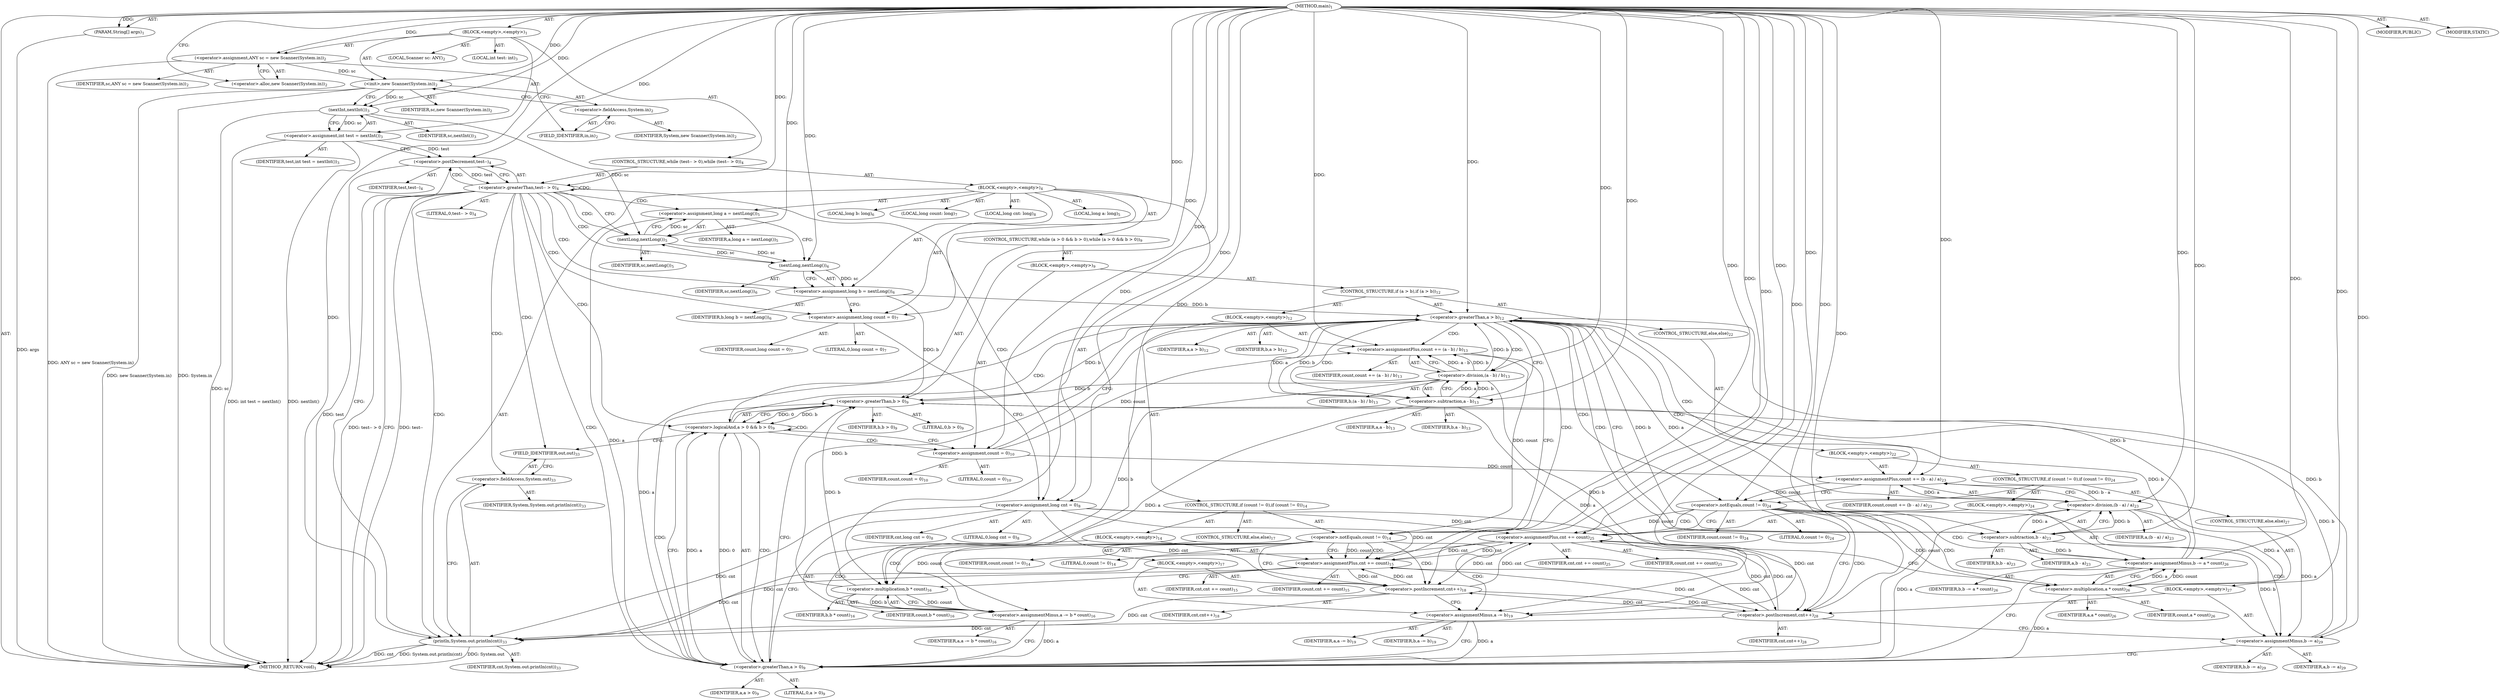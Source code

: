 digraph "main" {  
"19" [label = <(METHOD,main)<SUB>1</SUB>> ]
"20" [label = <(PARAM,String[] args)<SUB>1</SUB>> ]
"21" [label = <(BLOCK,&lt;empty&gt;,&lt;empty&gt;)<SUB>1</SUB>> ]
"4" [label = <(LOCAL,Scanner sc: ANY)<SUB>2</SUB>> ]
"22" [label = <(&lt;operator&gt;.assignment,ANY sc = new Scanner(System.in))<SUB>2</SUB>> ]
"23" [label = <(IDENTIFIER,sc,ANY sc = new Scanner(System.in))<SUB>2</SUB>> ]
"24" [label = <(&lt;operator&gt;.alloc,new Scanner(System.in))<SUB>2</SUB>> ]
"25" [label = <(&lt;init&gt;,new Scanner(System.in))<SUB>2</SUB>> ]
"3" [label = <(IDENTIFIER,sc,new Scanner(System.in))<SUB>2</SUB>> ]
"26" [label = <(&lt;operator&gt;.fieldAccess,System.in)<SUB>2</SUB>> ]
"27" [label = <(IDENTIFIER,System,new Scanner(System.in))<SUB>2</SUB>> ]
"28" [label = <(FIELD_IDENTIFIER,in,in)<SUB>2</SUB>> ]
"29" [label = <(LOCAL,int test: int)<SUB>3</SUB>> ]
"30" [label = <(&lt;operator&gt;.assignment,int test = nextInt())<SUB>3</SUB>> ]
"31" [label = <(IDENTIFIER,test,int test = nextInt())<SUB>3</SUB>> ]
"32" [label = <(nextInt,nextInt())<SUB>3</SUB>> ]
"33" [label = <(IDENTIFIER,sc,nextInt())<SUB>3</SUB>> ]
"34" [label = <(CONTROL_STRUCTURE,while (test-- &gt; 0),while (test-- &gt; 0))<SUB>4</SUB>> ]
"35" [label = <(&lt;operator&gt;.greaterThan,test-- &gt; 0)<SUB>4</SUB>> ]
"36" [label = <(&lt;operator&gt;.postDecrement,test--)<SUB>4</SUB>> ]
"37" [label = <(IDENTIFIER,test,test--)<SUB>4</SUB>> ]
"38" [label = <(LITERAL,0,test-- &gt; 0)<SUB>4</SUB>> ]
"39" [label = <(BLOCK,&lt;empty&gt;,&lt;empty&gt;)<SUB>4</SUB>> ]
"40" [label = <(LOCAL,long a: long)<SUB>5</SUB>> ]
"41" [label = <(&lt;operator&gt;.assignment,long a = nextLong())<SUB>5</SUB>> ]
"42" [label = <(IDENTIFIER,a,long a = nextLong())<SUB>5</SUB>> ]
"43" [label = <(nextLong,nextLong())<SUB>5</SUB>> ]
"44" [label = <(IDENTIFIER,sc,nextLong())<SUB>5</SUB>> ]
"45" [label = <(LOCAL,long b: long)<SUB>6</SUB>> ]
"46" [label = <(&lt;operator&gt;.assignment,long b = nextLong())<SUB>6</SUB>> ]
"47" [label = <(IDENTIFIER,b,long b = nextLong())<SUB>6</SUB>> ]
"48" [label = <(nextLong,nextLong())<SUB>6</SUB>> ]
"49" [label = <(IDENTIFIER,sc,nextLong())<SUB>6</SUB>> ]
"50" [label = <(LOCAL,long count: long)<SUB>7</SUB>> ]
"51" [label = <(&lt;operator&gt;.assignment,long count = 0)<SUB>7</SUB>> ]
"52" [label = <(IDENTIFIER,count,long count = 0)<SUB>7</SUB>> ]
"53" [label = <(LITERAL,0,long count = 0)<SUB>7</SUB>> ]
"54" [label = <(LOCAL,long cnt: long)<SUB>8</SUB>> ]
"55" [label = <(&lt;operator&gt;.assignment,long cnt = 0)<SUB>8</SUB>> ]
"56" [label = <(IDENTIFIER,cnt,long cnt = 0)<SUB>8</SUB>> ]
"57" [label = <(LITERAL,0,long cnt = 0)<SUB>8</SUB>> ]
"58" [label = <(CONTROL_STRUCTURE,while (a &gt; 0 &amp;&amp; b &gt; 0),while (a &gt; 0 &amp;&amp; b &gt; 0))<SUB>9</SUB>> ]
"59" [label = <(&lt;operator&gt;.logicalAnd,a &gt; 0 &amp;&amp; b &gt; 0)<SUB>9</SUB>> ]
"60" [label = <(&lt;operator&gt;.greaterThan,a &gt; 0)<SUB>9</SUB>> ]
"61" [label = <(IDENTIFIER,a,a &gt; 0)<SUB>9</SUB>> ]
"62" [label = <(LITERAL,0,a &gt; 0)<SUB>9</SUB>> ]
"63" [label = <(&lt;operator&gt;.greaterThan,b &gt; 0)<SUB>9</SUB>> ]
"64" [label = <(IDENTIFIER,b,b &gt; 0)<SUB>9</SUB>> ]
"65" [label = <(LITERAL,0,b &gt; 0)<SUB>9</SUB>> ]
"66" [label = <(BLOCK,&lt;empty&gt;,&lt;empty&gt;)<SUB>9</SUB>> ]
"67" [label = <(&lt;operator&gt;.assignment,count = 0)<SUB>10</SUB>> ]
"68" [label = <(IDENTIFIER,count,count = 0)<SUB>10</SUB>> ]
"69" [label = <(LITERAL,0,count = 0)<SUB>10</SUB>> ]
"70" [label = <(CONTROL_STRUCTURE,if (a &gt; b),if (a &gt; b))<SUB>12</SUB>> ]
"71" [label = <(&lt;operator&gt;.greaterThan,a &gt; b)<SUB>12</SUB>> ]
"72" [label = <(IDENTIFIER,a,a &gt; b)<SUB>12</SUB>> ]
"73" [label = <(IDENTIFIER,b,a &gt; b)<SUB>12</SUB>> ]
"74" [label = <(BLOCK,&lt;empty&gt;,&lt;empty&gt;)<SUB>12</SUB>> ]
"75" [label = <(&lt;operator&gt;.assignmentPlus,count += (a - b) / b)<SUB>13</SUB>> ]
"76" [label = <(IDENTIFIER,count,count += (a - b) / b)<SUB>13</SUB>> ]
"77" [label = <(&lt;operator&gt;.division,(a - b) / b)<SUB>13</SUB>> ]
"78" [label = <(&lt;operator&gt;.subtraction,a - b)<SUB>13</SUB>> ]
"79" [label = <(IDENTIFIER,a,a - b)<SUB>13</SUB>> ]
"80" [label = <(IDENTIFIER,b,a - b)<SUB>13</SUB>> ]
"81" [label = <(IDENTIFIER,b,(a - b) / b)<SUB>13</SUB>> ]
"82" [label = <(CONTROL_STRUCTURE,if (count != 0),if (count != 0))<SUB>14</SUB>> ]
"83" [label = <(&lt;operator&gt;.notEquals,count != 0)<SUB>14</SUB>> ]
"84" [label = <(IDENTIFIER,count,count != 0)<SUB>14</SUB>> ]
"85" [label = <(LITERAL,0,count != 0)<SUB>14</SUB>> ]
"86" [label = <(BLOCK,&lt;empty&gt;,&lt;empty&gt;)<SUB>14</SUB>> ]
"87" [label = <(&lt;operator&gt;.assignmentPlus,cnt += count)<SUB>15</SUB>> ]
"88" [label = <(IDENTIFIER,cnt,cnt += count)<SUB>15</SUB>> ]
"89" [label = <(IDENTIFIER,count,cnt += count)<SUB>15</SUB>> ]
"90" [label = <(&lt;operator&gt;.assignmentMinus,a -= b * count)<SUB>16</SUB>> ]
"91" [label = <(IDENTIFIER,a,a -= b * count)<SUB>16</SUB>> ]
"92" [label = <(&lt;operator&gt;.multiplication,b * count)<SUB>16</SUB>> ]
"93" [label = <(IDENTIFIER,b,b * count)<SUB>16</SUB>> ]
"94" [label = <(IDENTIFIER,count,b * count)<SUB>16</SUB>> ]
"95" [label = <(CONTROL_STRUCTURE,else,else)<SUB>17</SUB>> ]
"96" [label = <(BLOCK,&lt;empty&gt;,&lt;empty&gt;)<SUB>17</SUB>> ]
"97" [label = <(&lt;operator&gt;.postIncrement,cnt++)<SUB>18</SUB>> ]
"98" [label = <(IDENTIFIER,cnt,cnt++)<SUB>18</SUB>> ]
"99" [label = <(&lt;operator&gt;.assignmentMinus,a -= b)<SUB>19</SUB>> ]
"100" [label = <(IDENTIFIER,a,a -= b)<SUB>19</SUB>> ]
"101" [label = <(IDENTIFIER,b,a -= b)<SUB>19</SUB>> ]
"102" [label = <(CONTROL_STRUCTURE,else,else)<SUB>22</SUB>> ]
"103" [label = <(BLOCK,&lt;empty&gt;,&lt;empty&gt;)<SUB>22</SUB>> ]
"104" [label = <(&lt;operator&gt;.assignmentPlus,count += (b - a) / a)<SUB>23</SUB>> ]
"105" [label = <(IDENTIFIER,count,count += (b - a) / a)<SUB>23</SUB>> ]
"106" [label = <(&lt;operator&gt;.division,(b - a) / a)<SUB>23</SUB>> ]
"107" [label = <(&lt;operator&gt;.subtraction,b - a)<SUB>23</SUB>> ]
"108" [label = <(IDENTIFIER,b,b - a)<SUB>23</SUB>> ]
"109" [label = <(IDENTIFIER,a,b - a)<SUB>23</SUB>> ]
"110" [label = <(IDENTIFIER,a,(b - a) / a)<SUB>23</SUB>> ]
"111" [label = <(CONTROL_STRUCTURE,if (count != 0),if (count != 0))<SUB>24</SUB>> ]
"112" [label = <(&lt;operator&gt;.notEquals,count != 0)<SUB>24</SUB>> ]
"113" [label = <(IDENTIFIER,count,count != 0)<SUB>24</SUB>> ]
"114" [label = <(LITERAL,0,count != 0)<SUB>24</SUB>> ]
"115" [label = <(BLOCK,&lt;empty&gt;,&lt;empty&gt;)<SUB>24</SUB>> ]
"116" [label = <(&lt;operator&gt;.assignmentPlus,cnt += count)<SUB>25</SUB>> ]
"117" [label = <(IDENTIFIER,cnt,cnt += count)<SUB>25</SUB>> ]
"118" [label = <(IDENTIFIER,count,cnt += count)<SUB>25</SUB>> ]
"119" [label = <(&lt;operator&gt;.assignmentMinus,b -= a * count)<SUB>26</SUB>> ]
"120" [label = <(IDENTIFIER,b,b -= a * count)<SUB>26</SUB>> ]
"121" [label = <(&lt;operator&gt;.multiplication,a * count)<SUB>26</SUB>> ]
"122" [label = <(IDENTIFIER,a,a * count)<SUB>26</SUB>> ]
"123" [label = <(IDENTIFIER,count,a * count)<SUB>26</SUB>> ]
"124" [label = <(CONTROL_STRUCTURE,else,else)<SUB>27</SUB>> ]
"125" [label = <(BLOCK,&lt;empty&gt;,&lt;empty&gt;)<SUB>27</SUB>> ]
"126" [label = <(&lt;operator&gt;.postIncrement,cnt++)<SUB>28</SUB>> ]
"127" [label = <(IDENTIFIER,cnt,cnt++)<SUB>28</SUB>> ]
"128" [label = <(&lt;operator&gt;.assignmentMinus,b -= a)<SUB>29</SUB>> ]
"129" [label = <(IDENTIFIER,b,b -= a)<SUB>29</SUB>> ]
"130" [label = <(IDENTIFIER,a,b -= a)<SUB>29</SUB>> ]
"131" [label = <(println,System.out.println(cnt))<SUB>33</SUB>> ]
"132" [label = <(&lt;operator&gt;.fieldAccess,System.out)<SUB>33</SUB>> ]
"133" [label = <(IDENTIFIER,System,System.out.println(cnt))<SUB>33</SUB>> ]
"134" [label = <(FIELD_IDENTIFIER,out,out)<SUB>33</SUB>> ]
"135" [label = <(IDENTIFIER,cnt,System.out.println(cnt))<SUB>33</SUB>> ]
"136" [label = <(MODIFIER,PUBLIC)> ]
"137" [label = <(MODIFIER,STATIC)> ]
"138" [label = <(METHOD_RETURN,void)<SUB>1</SUB>> ]
  "19" -> "20"  [ label = "AST: "] 
  "19" -> "21"  [ label = "AST: "] 
  "19" -> "136"  [ label = "AST: "] 
  "19" -> "137"  [ label = "AST: "] 
  "19" -> "138"  [ label = "AST: "] 
  "21" -> "4"  [ label = "AST: "] 
  "21" -> "22"  [ label = "AST: "] 
  "21" -> "25"  [ label = "AST: "] 
  "21" -> "29"  [ label = "AST: "] 
  "21" -> "30"  [ label = "AST: "] 
  "21" -> "34"  [ label = "AST: "] 
  "22" -> "23"  [ label = "AST: "] 
  "22" -> "24"  [ label = "AST: "] 
  "25" -> "3"  [ label = "AST: "] 
  "25" -> "26"  [ label = "AST: "] 
  "26" -> "27"  [ label = "AST: "] 
  "26" -> "28"  [ label = "AST: "] 
  "30" -> "31"  [ label = "AST: "] 
  "30" -> "32"  [ label = "AST: "] 
  "32" -> "33"  [ label = "AST: "] 
  "34" -> "35"  [ label = "AST: "] 
  "34" -> "39"  [ label = "AST: "] 
  "35" -> "36"  [ label = "AST: "] 
  "35" -> "38"  [ label = "AST: "] 
  "36" -> "37"  [ label = "AST: "] 
  "39" -> "40"  [ label = "AST: "] 
  "39" -> "41"  [ label = "AST: "] 
  "39" -> "45"  [ label = "AST: "] 
  "39" -> "46"  [ label = "AST: "] 
  "39" -> "50"  [ label = "AST: "] 
  "39" -> "51"  [ label = "AST: "] 
  "39" -> "54"  [ label = "AST: "] 
  "39" -> "55"  [ label = "AST: "] 
  "39" -> "58"  [ label = "AST: "] 
  "39" -> "131"  [ label = "AST: "] 
  "41" -> "42"  [ label = "AST: "] 
  "41" -> "43"  [ label = "AST: "] 
  "43" -> "44"  [ label = "AST: "] 
  "46" -> "47"  [ label = "AST: "] 
  "46" -> "48"  [ label = "AST: "] 
  "48" -> "49"  [ label = "AST: "] 
  "51" -> "52"  [ label = "AST: "] 
  "51" -> "53"  [ label = "AST: "] 
  "55" -> "56"  [ label = "AST: "] 
  "55" -> "57"  [ label = "AST: "] 
  "58" -> "59"  [ label = "AST: "] 
  "58" -> "66"  [ label = "AST: "] 
  "59" -> "60"  [ label = "AST: "] 
  "59" -> "63"  [ label = "AST: "] 
  "60" -> "61"  [ label = "AST: "] 
  "60" -> "62"  [ label = "AST: "] 
  "63" -> "64"  [ label = "AST: "] 
  "63" -> "65"  [ label = "AST: "] 
  "66" -> "67"  [ label = "AST: "] 
  "66" -> "70"  [ label = "AST: "] 
  "67" -> "68"  [ label = "AST: "] 
  "67" -> "69"  [ label = "AST: "] 
  "70" -> "71"  [ label = "AST: "] 
  "70" -> "74"  [ label = "AST: "] 
  "70" -> "102"  [ label = "AST: "] 
  "71" -> "72"  [ label = "AST: "] 
  "71" -> "73"  [ label = "AST: "] 
  "74" -> "75"  [ label = "AST: "] 
  "74" -> "82"  [ label = "AST: "] 
  "75" -> "76"  [ label = "AST: "] 
  "75" -> "77"  [ label = "AST: "] 
  "77" -> "78"  [ label = "AST: "] 
  "77" -> "81"  [ label = "AST: "] 
  "78" -> "79"  [ label = "AST: "] 
  "78" -> "80"  [ label = "AST: "] 
  "82" -> "83"  [ label = "AST: "] 
  "82" -> "86"  [ label = "AST: "] 
  "82" -> "95"  [ label = "AST: "] 
  "83" -> "84"  [ label = "AST: "] 
  "83" -> "85"  [ label = "AST: "] 
  "86" -> "87"  [ label = "AST: "] 
  "86" -> "90"  [ label = "AST: "] 
  "87" -> "88"  [ label = "AST: "] 
  "87" -> "89"  [ label = "AST: "] 
  "90" -> "91"  [ label = "AST: "] 
  "90" -> "92"  [ label = "AST: "] 
  "92" -> "93"  [ label = "AST: "] 
  "92" -> "94"  [ label = "AST: "] 
  "95" -> "96"  [ label = "AST: "] 
  "96" -> "97"  [ label = "AST: "] 
  "96" -> "99"  [ label = "AST: "] 
  "97" -> "98"  [ label = "AST: "] 
  "99" -> "100"  [ label = "AST: "] 
  "99" -> "101"  [ label = "AST: "] 
  "102" -> "103"  [ label = "AST: "] 
  "103" -> "104"  [ label = "AST: "] 
  "103" -> "111"  [ label = "AST: "] 
  "104" -> "105"  [ label = "AST: "] 
  "104" -> "106"  [ label = "AST: "] 
  "106" -> "107"  [ label = "AST: "] 
  "106" -> "110"  [ label = "AST: "] 
  "107" -> "108"  [ label = "AST: "] 
  "107" -> "109"  [ label = "AST: "] 
  "111" -> "112"  [ label = "AST: "] 
  "111" -> "115"  [ label = "AST: "] 
  "111" -> "124"  [ label = "AST: "] 
  "112" -> "113"  [ label = "AST: "] 
  "112" -> "114"  [ label = "AST: "] 
  "115" -> "116"  [ label = "AST: "] 
  "115" -> "119"  [ label = "AST: "] 
  "116" -> "117"  [ label = "AST: "] 
  "116" -> "118"  [ label = "AST: "] 
  "119" -> "120"  [ label = "AST: "] 
  "119" -> "121"  [ label = "AST: "] 
  "121" -> "122"  [ label = "AST: "] 
  "121" -> "123"  [ label = "AST: "] 
  "124" -> "125"  [ label = "AST: "] 
  "125" -> "126"  [ label = "AST: "] 
  "125" -> "128"  [ label = "AST: "] 
  "126" -> "127"  [ label = "AST: "] 
  "128" -> "129"  [ label = "AST: "] 
  "128" -> "130"  [ label = "AST: "] 
  "131" -> "132"  [ label = "AST: "] 
  "131" -> "135"  [ label = "AST: "] 
  "132" -> "133"  [ label = "AST: "] 
  "132" -> "134"  [ label = "AST: "] 
  "22" -> "28"  [ label = "CFG: "] 
  "25" -> "32"  [ label = "CFG: "] 
  "30" -> "36"  [ label = "CFG: "] 
  "24" -> "22"  [ label = "CFG: "] 
  "26" -> "25"  [ label = "CFG: "] 
  "32" -> "30"  [ label = "CFG: "] 
  "35" -> "138"  [ label = "CFG: "] 
  "35" -> "43"  [ label = "CFG: "] 
  "28" -> "26"  [ label = "CFG: "] 
  "36" -> "35"  [ label = "CFG: "] 
  "41" -> "48"  [ label = "CFG: "] 
  "46" -> "51"  [ label = "CFG: "] 
  "51" -> "55"  [ label = "CFG: "] 
  "55" -> "60"  [ label = "CFG: "] 
  "131" -> "36"  [ label = "CFG: "] 
  "43" -> "41"  [ label = "CFG: "] 
  "48" -> "46"  [ label = "CFG: "] 
  "59" -> "67"  [ label = "CFG: "] 
  "59" -> "134"  [ label = "CFG: "] 
  "132" -> "131"  [ label = "CFG: "] 
  "60" -> "59"  [ label = "CFG: "] 
  "60" -> "63"  [ label = "CFG: "] 
  "63" -> "59"  [ label = "CFG: "] 
  "67" -> "71"  [ label = "CFG: "] 
  "134" -> "132"  [ label = "CFG: "] 
  "71" -> "78"  [ label = "CFG: "] 
  "71" -> "107"  [ label = "CFG: "] 
  "75" -> "83"  [ label = "CFG: "] 
  "77" -> "75"  [ label = "CFG: "] 
  "83" -> "87"  [ label = "CFG: "] 
  "83" -> "97"  [ label = "CFG: "] 
  "104" -> "112"  [ label = "CFG: "] 
  "78" -> "77"  [ label = "CFG: "] 
  "87" -> "92"  [ label = "CFG: "] 
  "90" -> "60"  [ label = "CFG: "] 
  "106" -> "104"  [ label = "CFG: "] 
  "112" -> "116"  [ label = "CFG: "] 
  "112" -> "126"  [ label = "CFG: "] 
  "92" -> "90"  [ label = "CFG: "] 
  "97" -> "99"  [ label = "CFG: "] 
  "99" -> "60"  [ label = "CFG: "] 
  "107" -> "106"  [ label = "CFG: "] 
  "116" -> "121"  [ label = "CFG: "] 
  "119" -> "60"  [ label = "CFG: "] 
  "121" -> "119"  [ label = "CFG: "] 
  "126" -> "128"  [ label = "CFG: "] 
  "128" -> "60"  [ label = "CFG: "] 
  "19" -> "24"  [ label = "CFG: "] 
  "20" -> "138"  [ label = "DDG: args"] 
  "22" -> "138"  [ label = "DDG: ANY sc = new Scanner(System.in)"] 
  "25" -> "138"  [ label = "DDG: System.in"] 
  "25" -> "138"  [ label = "DDG: new Scanner(System.in)"] 
  "32" -> "138"  [ label = "DDG: sc"] 
  "30" -> "138"  [ label = "DDG: nextInt()"] 
  "30" -> "138"  [ label = "DDG: int test = nextInt()"] 
  "36" -> "138"  [ label = "DDG: test"] 
  "35" -> "138"  [ label = "DDG: test--"] 
  "35" -> "138"  [ label = "DDG: test-- &gt; 0"] 
  "131" -> "138"  [ label = "DDG: System.out"] 
  "131" -> "138"  [ label = "DDG: cnt"] 
  "131" -> "138"  [ label = "DDG: System.out.println(cnt)"] 
  "19" -> "20"  [ label = "DDG: "] 
  "19" -> "22"  [ label = "DDG: "] 
  "32" -> "30"  [ label = "DDG: sc"] 
  "22" -> "25"  [ label = "DDG: sc"] 
  "19" -> "25"  [ label = "DDG: "] 
  "25" -> "32"  [ label = "DDG: sc"] 
  "19" -> "32"  [ label = "DDG: "] 
  "36" -> "35"  [ label = "DDG: test"] 
  "19" -> "35"  [ label = "DDG: "] 
  "43" -> "41"  [ label = "DDG: sc"] 
  "48" -> "46"  [ label = "DDG: sc"] 
  "19" -> "51"  [ label = "DDG: "] 
  "19" -> "55"  [ label = "DDG: "] 
  "30" -> "36"  [ label = "DDG: test"] 
  "19" -> "36"  [ label = "DDG: "] 
  "55" -> "131"  [ label = "DDG: cnt"] 
  "126" -> "131"  [ label = "DDG: cnt"] 
  "116" -> "131"  [ label = "DDG: cnt"] 
  "97" -> "131"  [ label = "DDG: cnt"] 
  "87" -> "131"  [ label = "DDG: cnt"] 
  "19" -> "131"  [ label = "DDG: "] 
  "32" -> "43"  [ label = "DDG: sc"] 
  "48" -> "43"  [ label = "DDG: sc"] 
  "19" -> "43"  [ label = "DDG: "] 
  "43" -> "48"  [ label = "DDG: sc"] 
  "19" -> "48"  [ label = "DDG: "] 
  "60" -> "59"  [ label = "DDG: a"] 
  "60" -> "59"  [ label = "DDG: 0"] 
  "63" -> "59"  [ label = "DDG: b"] 
  "63" -> "59"  [ label = "DDG: 0"] 
  "19" -> "67"  [ label = "DDG: "] 
  "41" -> "60"  [ label = "DDG: a"] 
  "121" -> "60"  [ label = "DDG: a"] 
  "99" -> "60"  [ label = "DDG: a"] 
  "90" -> "60"  [ label = "DDG: a"] 
  "19" -> "60"  [ label = "DDG: "] 
  "106" -> "60"  [ label = "DDG: a"] 
  "46" -> "63"  [ label = "DDG: b"] 
  "128" -> "63"  [ label = "DDG: b"] 
  "119" -> "63"  [ label = "DDG: b"] 
  "92" -> "63"  [ label = "DDG: b"] 
  "19" -> "63"  [ label = "DDG: "] 
  "77" -> "63"  [ label = "DDG: b"] 
  "60" -> "71"  [ label = "DDG: a"] 
  "19" -> "71"  [ label = "DDG: "] 
  "46" -> "71"  [ label = "DDG: b"] 
  "63" -> "71"  [ label = "DDG: b"] 
  "128" -> "71"  [ label = "DDG: b"] 
  "119" -> "71"  [ label = "DDG: b"] 
  "92" -> "71"  [ label = "DDG: b"] 
  "77" -> "71"  [ label = "DDG: b"] 
  "77" -> "75"  [ label = "DDG: a - b"] 
  "77" -> "75"  [ label = "DDG: b"] 
  "67" -> "75"  [ label = "DDG: count"] 
  "19" -> "75"  [ label = "DDG: "] 
  "106" -> "104"  [ label = "DDG: b - a"] 
  "106" -> "104"  [ label = "DDG: a"] 
  "78" -> "77"  [ label = "DDG: a"] 
  "78" -> "77"  [ label = "DDG: b"] 
  "19" -> "77"  [ label = "DDG: "] 
  "75" -> "83"  [ label = "DDG: count"] 
  "19" -> "83"  [ label = "DDG: "] 
  "83" -> "87"  [ label = "DDG: count"] 
  "19" -> "87"  [ label = "DDG: "] 
  "92" -> "90"  [ label = "DDG: b"] 
  "92" -> "90"  [ label = "DDG: count"] 
  "67" -> "104"  [ label = "DDG: count"] 
  "19" -> "104"  [ label = "DDG: "] 
  "71" -> "78"  [ label = "DDG: a"] 
  "19" -> "78"  [ label = "DDG: "] 
  "71" -> "78"  [ label = "DDG: b"] 
  "55" -> "87"  [ label = "DDG: cnt"] 
  "126" -> "87"  [ label = "DDG: cnt"] 
  "116" -> "87"  [ label = "DDG: cnt"] 
  "97" -> "87"  [ label = "DDG: cnt"] 
  "78" -> "90"  [ label = "DDG: a"] 
  "19" -> "90"  [ label = "DDG: "] 
  "77" -> "99"  [ label = "DDG: b"] 
  "19" -> "99"  [ label = "DDG: "] 
  "107" -> "106"  [ label = "DDG: b"] 
  "107" -> "106"  [ label = "DDG: a"] 
  "19" -> "106"  [ label = "DDG: "] 
  "104" -> "112"  [ label = "DDG: count"] 
  "19" -> "112"  [ label = "DDG: "] 
  "112" -> "116"  [ label = "DDG: count"] 
  "19" -> "116"  [ label = "DDG: "] 
  "121" -> "119"  [ label = "DDG: a"] 
  "121" -> "119"  [ label = "DDG: count"] 
  "77" -> "92"  [ label = "DDG: b"] 
  "19" -> "92"  [ label = "DDG: "] 
  "83" -> "92"  [ label = "DDG: count"] 
  "55" -> "97"  [ label = "DDG: cnt"] 
  "126" -> "97"  [ label = "DDG: cnt"] 
  "116" -> "97"  [ label = "DDG: cnt"] 
  "87" -> "97"  [ label = "DDG: cnt"] 
  "19" -> "97"  [ label = "DDG: "] 
  "78" -> "99"  [ label = "DDG: a"] 
  "71" -> "107"  [ label = "DDG: b"] 
  "19" -> "107"  [ label = "DDG: "] 
  "71" -> "107"  [ label = "DDG: a"] 
  "55" -> "116"  [ label = "DDG: cnt"] 
  "126" -> "116"  [ label = "DDG: cnt"] 
  "97" -> "116"  [ label = "DDG: cnt"] 
  "87" -> "116"  [ label = "DDG: cnt"] 
  "107" -> "119"  [ label = "DDG: b"] 
  "19" -> "119"  [ label = "DDG: "] 
  "106" -> "128"  [ label = "DDG: a"] 
  "19" -> "128"  [ label = "DDG: "] 
  "106" -> "121"  [ label = "DDG: a"] 
  "19" -> "121"  [ label = "DDG: "] 
  "112" -> "121"  [ label = "DDG: count"] 
  "55" -> "126"  [ label = "DDG: cnt"] 
  "116" -> "126"  [ label = "DDG: cnt"] 
  "97" -> "126"  [ label = "DDG: cnt"] 
  "87" -> "126"  [ label = "DDG: cnt"] 
  "19" -> "126"  [ label = "DDG: "] 
  "107" -> "128"  [ label = "DDG: b"] 
  "35" -> "48"  [ label = "CDG: "] 
  "35" -> "60"  [ label = "CDG: "] 
  "35" -> "51"  [ label = "CDG: "] 
  "35" -> "46"  [ label = "CDG: "] 
  "35" -> "131"  [ label = "CDG: "] 
  "35" -> "132"  [ label = "CDG: "] 
  "35" -> "59"  [ label = "CDG: "] 
  "35" -> "134"  [ label = "CDG: "] 
  "35" -> "35"  [ label = "CDG: "] 
  "35" -> "43"  [ label = "CDG: "] 
  "35" -> "36"  [ label = "CDG: "] 
  "35" -> "41"  [ label = "CDG: "] 
  "35" -> "55"  [ label = "CDG: "] 
  "59" -> "60"  [ label = "CDG: "] 
  "59" -> "67"  [ label = "CDG: "] 
  "59" -> "59"  [ label = "CDG: "] 
  "59" -> "71"  [ label = "CDG: "] 
  "60" -> "63"  [ label = "CDG: "] 
  "71" -> "107"  [ label = "CDG: "] 
  "71" -> "77"  [ label = "CDG: "] 
  "71" -> "75"  [ label = "CDG: "] 
  "71" -> "104"  [ label = "CDG: "] 
  "71" -> "106"  [ label = "CDG: "] 
  "71" -> "112"  [ label = "CDG: "] 
  "71" -> "83"  [ label = "CDG: "] 
  "71" -> "78"  [ label = "CDG: "] 
  "83" -> "99"  [ label = "CDG: "] 
  "83" -> "92"  [ label = "CDG: "] 
  "83" -> "87"  [ label = "CDG: "] 
  "83" -> "97"  [ label = "CDG: "] 
  "83" -> "90"  [ label = "CDG: "] 
  "112" -> "116"  [ label = "CDG: "] 
  "112" -> "128"  [ label = "CDG: "] 
  "112" -> "119"  [ label = "CDG: "] 
  "112" -> "121"  [ label = "CDG: "] 
  "112" -> "126"  [ label = "CDG: "] 
}

